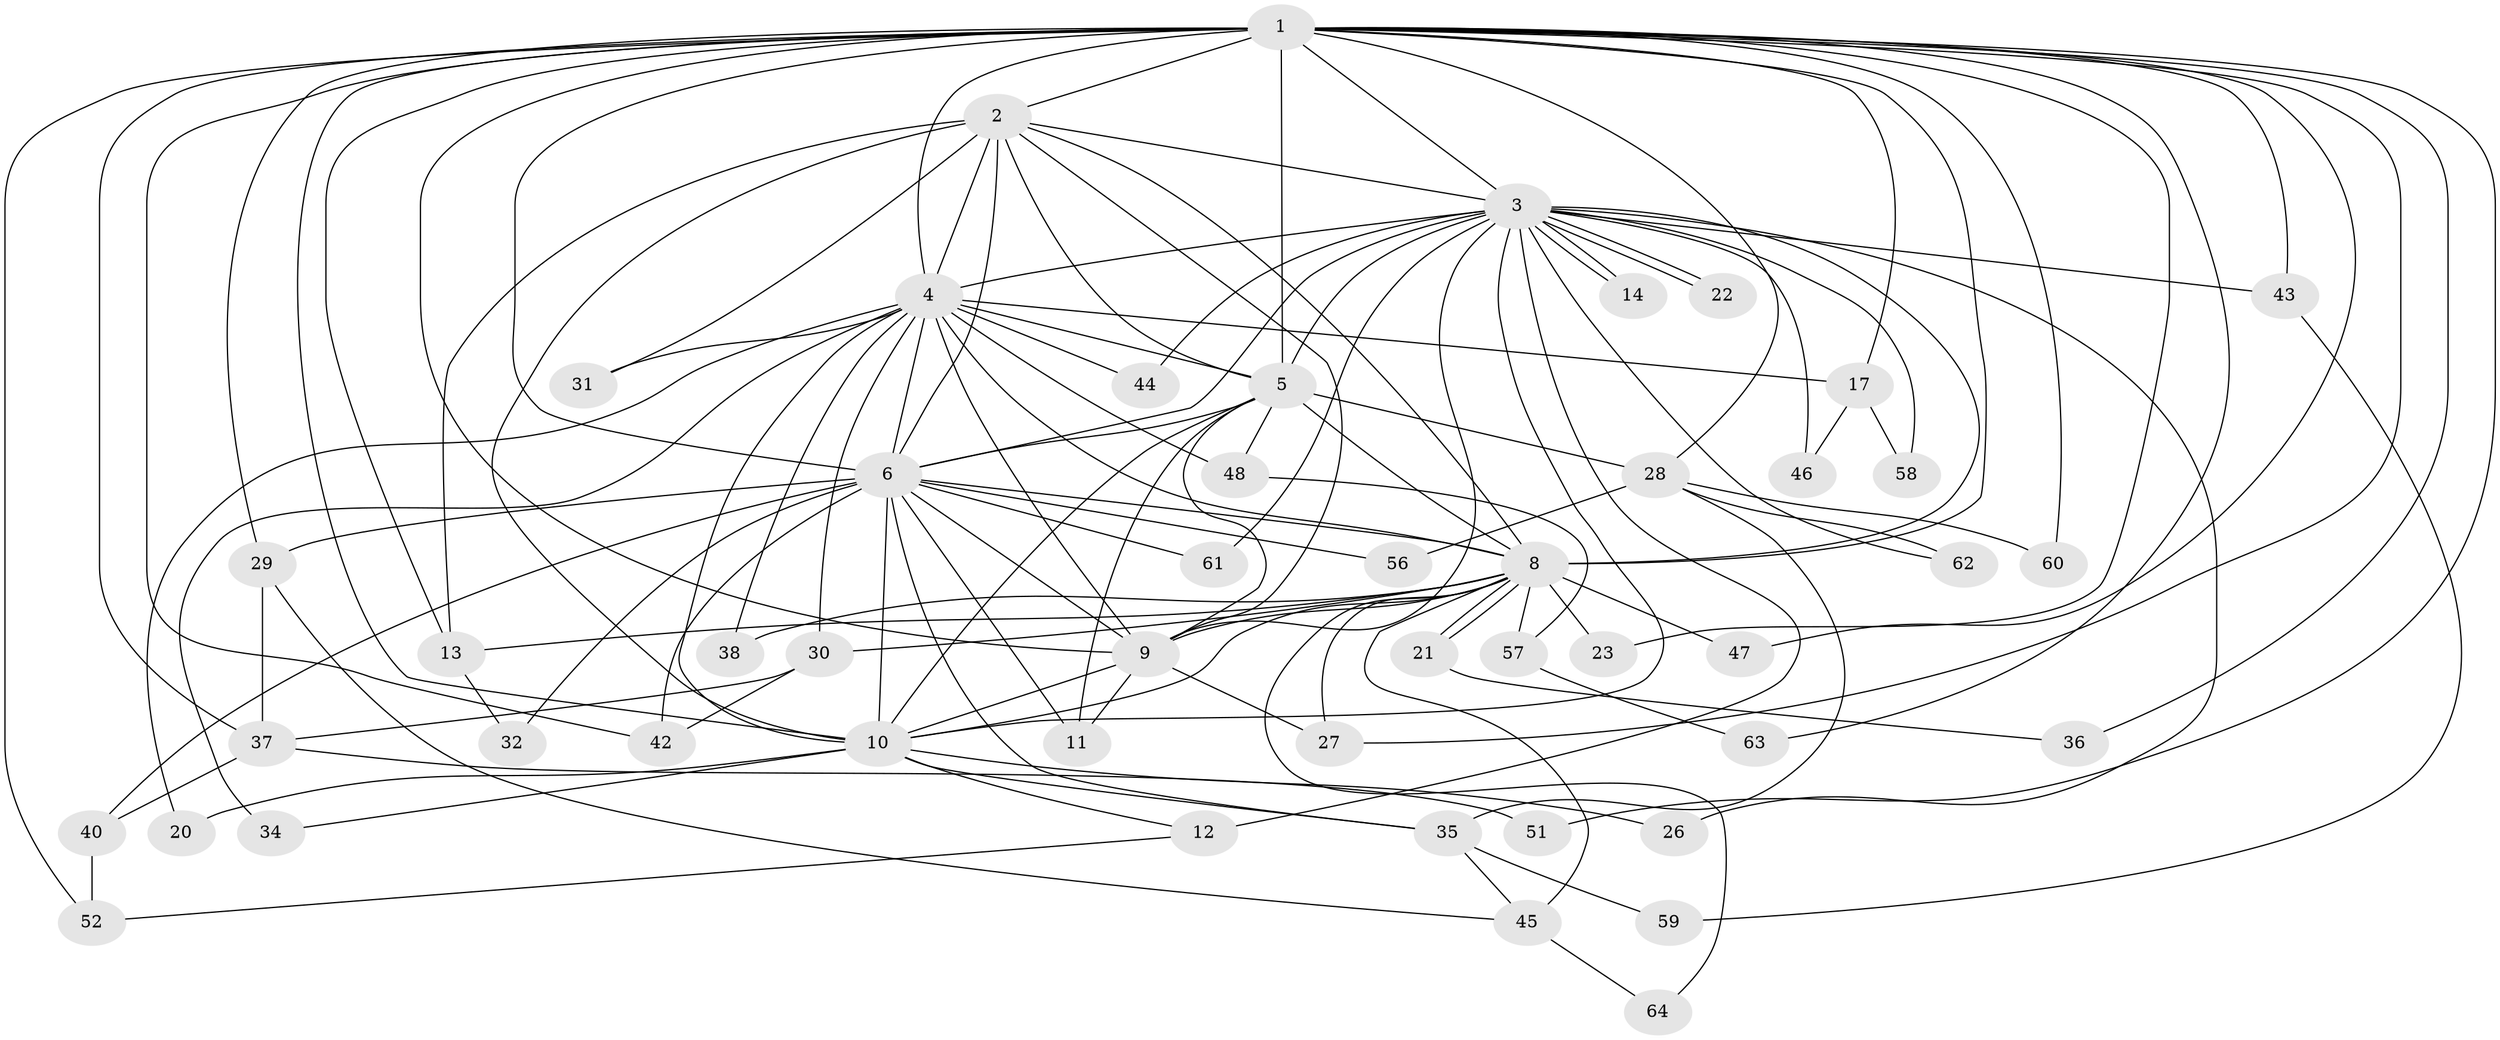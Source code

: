 // Generated by graph-tools (version 1.1) at 2025/51/02/27/25 19:51:48]
// undirected, 49 vertices, 124 edges
graph export_dot {
graph [start="1"]
  node [color=gray90,style=filled];
  1 [super="+15"];
  2;
  3 [super="+50"];
  4 [super="+7"];
  5 [super="+67"];
  6 [super="+24"];
  8 [super="+16"];
  9 [super="+65"];
  10 [super="+19"];
  11 [super="+25"];
  12;
  13 [super="+18"];
  14;
  17;
  20;
  21;
  22;
  23 [super="+55"];
  26;
  27;
  28 [super="+33"];
  29;
  30;
  31;
  32;
  34 [super="+39"];
  35 [super="+49"];
  36;
  37 [super="+41"];
  38;
  40;
  42 [super="+54"];
  43;
  44;
  45 [super="+66"];
  46;
  47;
  48;
  51;
  52 [super="+53"];
  56;
  57;
  58;
  59;
  60;
  61;
  62;
  63;
  64;
  1 -- 2;
  1 -- 3;
  1 -- 4 [weight=2];
  1 -- 5 [weight=2];
  1 -- 6;
  1 -- 8;
  1 -- 9;
  1 -- 10;
  1 -- 13;
  1 -- 17;
  1 -- 23 [weight=2];
  1 -- 27;
  1 -- 29;
  1 -- 36;
  1 -- 42;
  1 -- 43;
  1 -- 47;
  1 -- 51;
  1 -- 52;
  1 -- 60;
  1 -- 63;
  1 -- 28;
  1 -- 37;
  2 -- 3;
  2 -- 4 [weight=2];
  2 -- 5;
  2 -- 6;
  2 -- 8;
  2 -- 9;
  2 -- 10;
  2 -- 13;
  2 -- 31;
  3 -- 4 [weight=2];
  3 -- 5 [weight=2];
  3 -- 6;
  3 -- 8;
  3 -- 9;
  3 -- 10;
  3 -- 12 [weight=2];
  3 -- 14;
  3 -- 14;
  3 -- 22;
  3 -- 22;
  3 -- 26;
  3 -- 43;
  3 -- 44;
  3 -- 46;
  3 -- 58;
  3 -- 61;
  3 -- 62;
  4 -- 5 [weight=2];
  4 -- 6 [weight=3];
  4 -- 8 [weight=2];
  4 -- 9 [weight=2];
  4 -- 10 [weight=2];
  4 -- 17;
  4 -- 31;
  4 -- 34;
  4 -- 38;
  4 -- 48;
  4 -- 44;
  4 -- 20;
  4 -- 30;
  5 -- 6;
  5 -- 8;
  5 -- 9;
  5 -- 10;
  5 -- 28 [weight=2];
  5 -- 48;
  5 -- 11;
  6 -- 8;
  6 -- 9;
  6 -- 10;
  6 -- 11;
  6 -- 29;
  6 -- 32;
  6 -- 35;
  6 -- 40;
  6 -- 56;
  6 -- 61;
  6 -- 42;
  8 -- 9;
  8 -- 10 [weight=3];
  8 -- 21;
  8 -- 21;
  8 -- 23;
  8 -- 27;
  8 -- 30;
  8 -- 47;
  8 -- 57;
  8 -- 64;
  8 -- 45;
  8 -- 38;
  8 -- 13;
  9 -- 10;
  9 -- 11;
  9 -- 27;
  10 -- 12;
  10 -- 20;
  10 -- 26;
  10 -- 34 [weight=2];
  10 -- 35;
  12 -- 52;
  13 -- 32;
  17 -- 46;
  17 -- 58;
  21 -- 36;
  28 -- 35;
  28 -- 56;
  28 -- 62;
  28 -- 60;
  29 -- 37;
  29 -- 45;
  30 -- 37;
  30 -- 42;
  35 -- 59;
  35 -- 45;
  37 -- 40;
  37 -- 51;
  40 -- 52;
  43 -- 59;
  45 -- 64;
  48 -- 57;
  57 -- 63;
}
